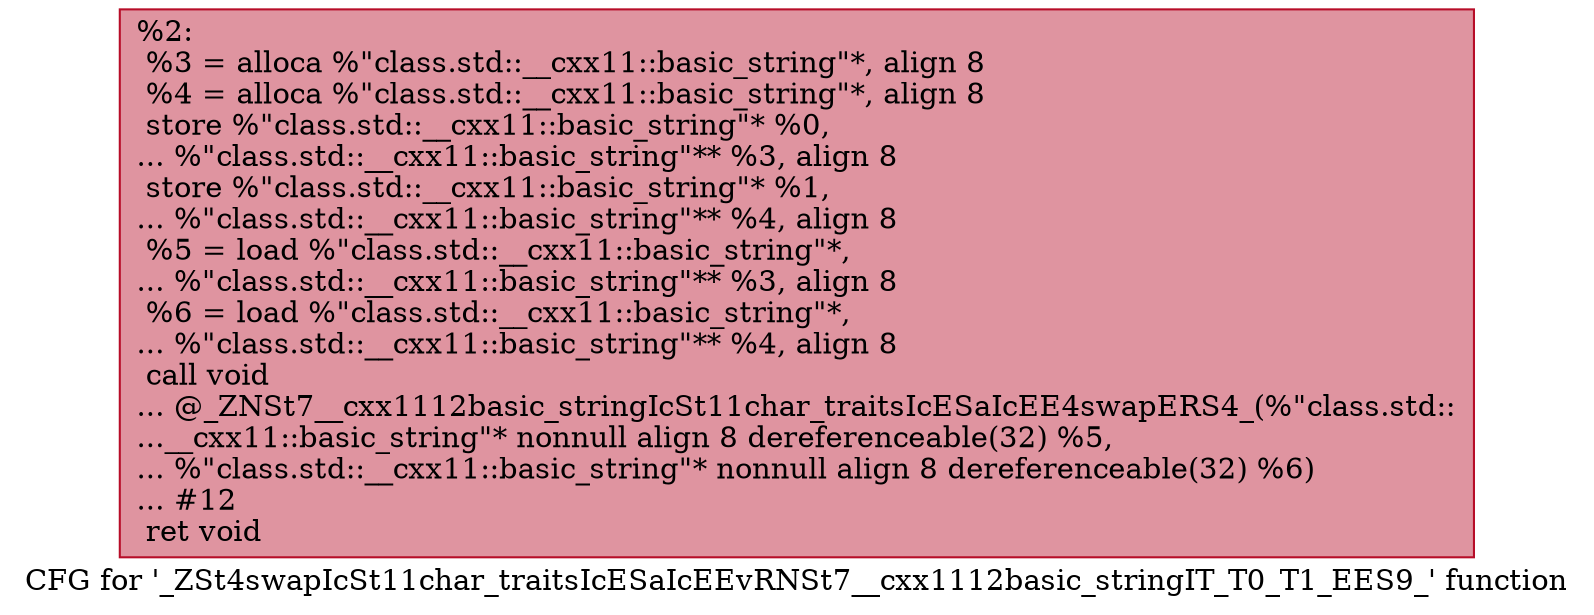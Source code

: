 digraph "CFG for '_ZSt4swapIcSt11char_traitsIcESaIcEEvRNSt7__cxx1112basic_stringIT_T0_T1_EES9_' function" {
	label="CFG for '_ZSt4swapIcSt11char_traitsIcESaIcEEvRNSt7__cxx1112basic_stringIT_T0_T1_EES9_' function";

	Node0x559261147050 [shape=record,color="#b70d28ff", style=filled, fillcolor="#b70d2870",label="{%2:\l  %3 = alloca %\"class.std::__cxx11::basic_string\"*, align 8\l  %4 = alloca %\"class.std::__cxx11::basic_string\"*, align 8\l  store %\"class.std::__cxx11::basic_string\"* %0,\l... %\"class.std::__cxx11::basic_string\"** %3, align 8\l  store %\"class.std::__cxx11::basic_string\"* %1,\l... %\"class.std::__cxx11::basic_string\"** %4, align 8\l  %5 = load %\"class.std::__cxx11::basic_string\"*,\l... %\"class.std::__cxx11::basic_string\"** %3, align 8\l  %6 = load %\"class.std::__cxx11::basic_string\"*,\l... %\"class.std::__cxx11::basic_string\"** %4, align 8\l  call void\l... @_ZNSt7__cxx1112basic_stringIcSt11char_traitsIcESaIcEE4swapERS4_(%\"class.std::\l...__cxx11::basic_string\"* nonnull align 8 dereferenceable(32) %5,\l... %\"class.std::__cxx11::basic_string\"* nonnull align 8 dereferenceable(32) %6)\l... #12\l  ret void\l}"];
}
